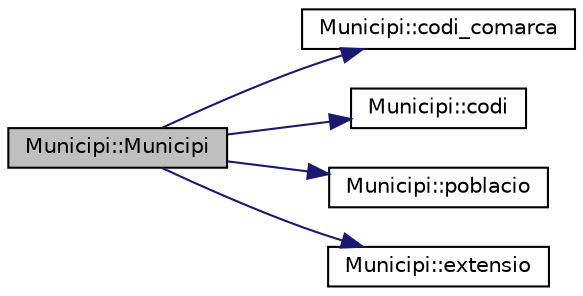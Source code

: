 digraph "Municipi::Municipi"
{
  edge [fontname="Helvetica",fontsize="10",labelfontname="Helvetica",labelfontsize="10"];
  node [fontname="Helvetica",fontsize="10",shape=record];
  rankdir="LR";
  Node1 [label="Municipi::Municipi",height=0.2,width=0.4,color="black", fillcolor="grey75", style="filled", fontcolor="black"];
  Node1 -> Node2 [color="midnightblue",fontsize="10",style="solid",fontname="Helvetica"];
  Node2 [label="Municipi::codi_comarca",height=0.2,width=0.4,color="black", fillcolor="white", style="filled",URL="$class_municipi.html#af7a84ed5af8a3ced45a6ef3aa0408c96"];
  Node1 -> Node3 [color="midnightblue",fontsize="10",style="solid",fontname="Helvetica"];
  Node3 [label="Municipi::codi",height=0.2,width=0.4,color="black", fillcolor="white", style="filled",URL="$class_municipi.html#a8d2abb14797539cfa45604b71af5242a"];
  Node1 -> Node4 [color="midnightblue",fontsize="10",style="solid",fontname="Helvetica"];
  Node4 [label="Municipi::poblacio",height=0.2,width=0.4,color="black", fillcolor="white", style="filled",URL="$class_municipi.html#a696961883a5c37ae967cd2827beec838"];
  Node1 -> Node5 [color="midnightblue",fontsize="10",style="solid",fontname="Helvetica"];
  Node5 [label="Municipi::extensio",height=0.2,width=0.4,color="black", fillcolor="white", style="filled",URL="$class_municipi.html#a6f95e8ad2894eb65f5997fcf43ed5b89"];
}
